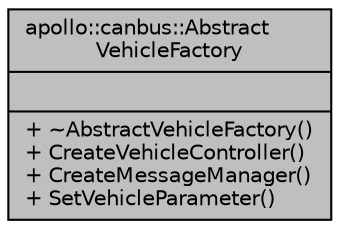 digraph "apollo::canbus::AbstractVehicleFactory"
{
  edge [fontname="Helvetica",fontsize="10",labelfontname="Helvetica",labelfontsize="10"];
  node [fontname="Helvetica",fontsize="10",shape=record];
  Node2 [label="{apollo::canbus::Abstract\lVehicleFactory\n||+ ~AbstractVehicleFactory()\l+ CreateVehicleController()\l+ CreateMessageManager()\l+ SetVehicleParameter()\l}",height=0.2,width=0.4,color="black", fillcolor="grey75", style="filled", fontcolor="black"];
}
